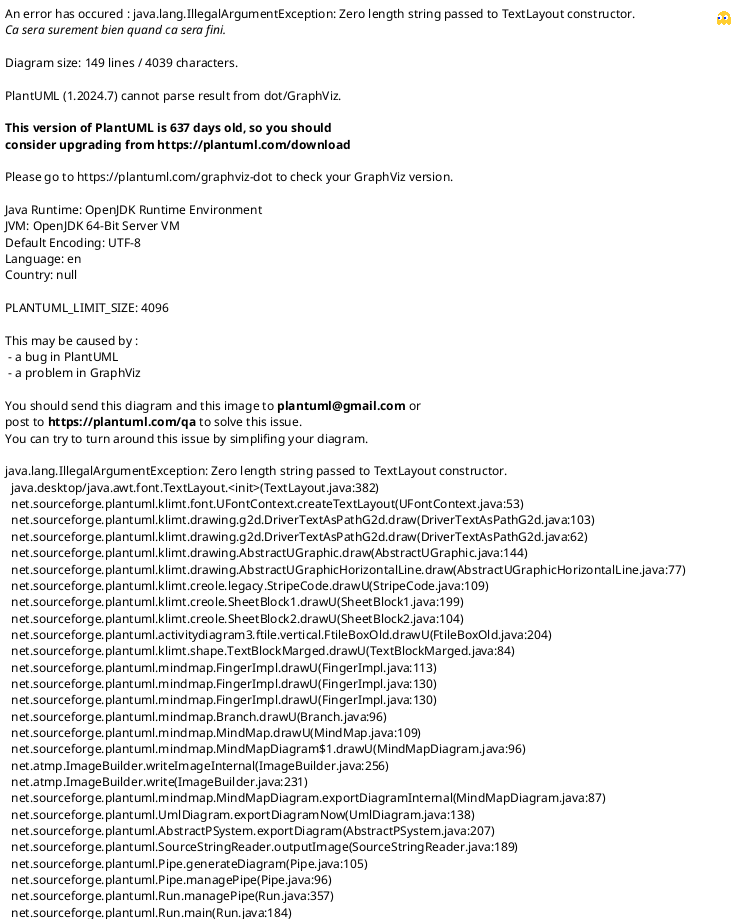 @startmindmap
scale max 850 width
'!include ../../custom.conf
* Simulate a network [[#总览 返回]]
** Start the first alice blockchain node
***:清理之前alice的链数据:
<code>

./target/release/node-template purge-chain --base-path /tmp/alice --chain local
Are you sure to remove "/tmp/alice/chains/local_testnet/db"? [y/N]:


</code>;
***[#lightgreen]:启动alice节点
<code>

./target/release/node-template
--base-path /tmp/alice
--chain local
--alice
--port 30333
--ws-port 9945
--rpc-port 9933
--node-key 0000000000000000000000000000000000000000000000000000000000000001
--telemetry-url "wss://telemetry.polkadot.io/submit/ 0"
--validator
</code>;
***:[[https://docs.substrate.io/tutorials/get-started/simulate-network/#review-the-command-line-options{点击查看} Review the command-line options]]
<code>
For more details:

./target/release/node-template --help > the-command-line-options.txt
</code>
***:[[https://docs.substrate.io/tutorials/get-started/simulate-network/#review-the-node-messages-displayed{点击查看} Review the node messages displayed]]
<code>

🔨 Initializing Genesis block/state
🏷 Local node identity is
</code>;
**:Add a second node to the blockchain network
<code>

现在开始使用 alice 帐户密钥的节点正在运行，
接着可以使用 bob 帐户将另一个节点添加到网络中。

因为要加入一个已经在运行的网络，所以可以使用
正在运行的节点来识别新节点要加入的网络。

这些命令与之前使用的命令相似，但有一些重要区别。
1. --base-path
2. --port
3. --ws-port
4. --rpc-port
5. --bootnodes: 指定一个单独启动节点，这个节点来自于alias

总共有4步，重点介绍后面两步
1. 重新打开一个终端
2. 进入substrate-node-template
</code>;
***: 清除之前的链数据
<code>

./target/release/node-template purge-chain
--base-path /tmp/bob
--chain local
-y

通过在命令中添加-y，可以在不提示确认操作的情况下删除链数据。
</code>;
***[#lightgreen]:启动第二个节点，用bob的账号
<code>

./target/release/node-template
--base-path /tmp/bob
--chain local
--bob
--port 30334
--ws-port 9946
--rpc-port 9934
--telemetry-url "wss://telemetry.polkadot.io/submit/ 0"
--validator
--bootnodes /ip4/127.0.0.1/tcp/30333/p2p/12D3KooWEyoppNCUx8Yx66oV9fJnriXwCcXwDDUA2kj6vnc6iDEp
</code>;
**** --base-path
**** --bob
**** --port
**** --ws-port
**** --rpc-port
****:--bootnodes
<code>

ip4 表示节点的 IP 地址使用 IPv4 格式
127.0.0.1 指定运行节点的 IP 地址,在这种情况下，本地主机的地址。
tcp 将 TCP 指定为用于对等通信的协议。
30333 指定用于点对点通信的端口号,在这种情况下，TCP 流量的端口号。

12D3KooWEyoppNCUx8Yx66oV9fJnriXwCcXwDDUA2kj6vnc6iDEp
标识该网络要与之通信的运行节点。
在这种情况下，节点的标识符开始使用 alice 帐户。
</code>;
**[#lightgreen]:[[https://docs.substrate.io/tutorials/get-started/simulate-network/#verify-blocks-are-produced-and-finalized Verify blocks are produced and finalized]]
<code>

为了方便识别，还在每行前面加了标记：
✌️  version 4.0.0-dev-9c89be106cb
❤️  by Substrate DevHub <https://github.com/substrate-developer-hub>, 2017-2022
📋 Chain specification: Local Testnet
🏷  Node name: Bob
👤 Role: AUTHORITY
💾 Database: RocksDb at /tmp/bob/chains/local_testnet/db/full
⛓  Native runtime: node-template-100 (node-template-1.tx1.au1)
🔨 Initializing Genesis block/state (state: 0x0336…17a1, header-hash: 0x387f…a9b7)
👴 Loading GRANDPA authority set from genesis on what appears to be first startup.
Using default protocol ID "sup" because none is configured in the chain specs
🏷  Local node identity is: 12D3KooWCPbSKhf9WggmGev8RBwzB5WKDNi9BjA8gjwsA4uDSkxN
💻 Operating system: macos
💻 CPU architecture: x86_64
📦 Highest known block at #0
🏷  Local node identity is: <encrypted account name>

🔍 Discovered new external address for our node
The first node was started by alice:

💤 Idle (1 peers), best... finalized...
The node has a one peer (1 peers).
The nodes have produced some blocks (best: #4 (0x2b8a…fdc4)).
The blocks are being finalized (finalized #2 (0x8b6a…dce6)).

🙌 Starting consensus session

🎁 Prepared block for proposing at ...
🔖 Pre-sealed block for proposal at ...
✨ Imported #85 (0x5f7a…9b10)
</code>;
***:需要关注的标记有两个：🔍和💤
<code>

🔍 Discovered new external address for our node
The first node was started by alice:

注意：新版本已经更新，没有这个标记，改成如下：
discovered: 12D3KooWEyoppNCUx8Yx66oV9fJnriXwCcXwDDUA2kj6vnc6iDEp /ip4/172.16.0.79/tcp/30333
这也和第一个alice节点启动的身份码一致

💤 Idle (1 peers), best... finalized...
The node has a one peer (1 peers).
The nodes have produced some blocks (best: #4 (0x2b8a…fdc4)).

</code>;
@endmindmap